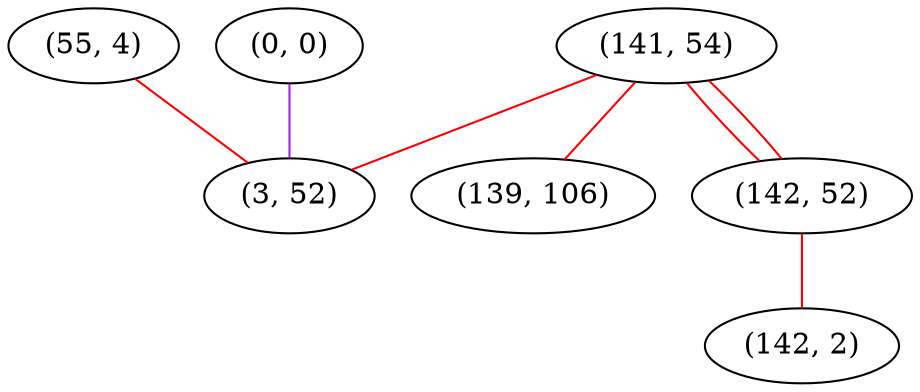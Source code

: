 graph "" {
"(55, 4)";
"(141, 54)";
"(139, 106)";
"(0, 0)";
"(3, 52)";
"(142, 52)";
"(142, 2)";
"(55, 4)" -- "(3, 52)"  [color=red, key=0, weight=1];
"(141, 54)" -- "(142, 52)"  [color=red, key=0, weight=1];
"(141, 54)" -- "(142, 52)"  [color=red, key=1, weight=1];
"(141, 54)" -- "(139, 106)"  [color=red, key=0, weight=1];
"(141, 54)" -- "(3, 52)"  [color=red, key=0, weight=1];
"(0, 0)" -- "(3, 52)"  [color=purple, key=0, weight=4];
"(142, 52)" -- "(142, 2)"  [color=red, key=0, weight=1];
}

